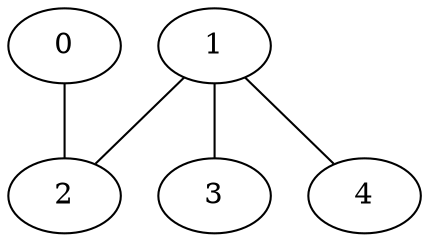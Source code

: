 graph "sampletest150-mod5_image2.bmp" {
	0	 [type=endpoint,
		x=523,
		y=523];
	2	 [type=corner,
		x=538,
		y=458];
	0 -- 2	 [angle0="-1.34",
		frequency=1,
		type0=line];
	1	 [type=intersection,
		x=469,
		y="-17"];
	1 -- 2	 [angle0="1.43",
		frequency=1,
		type0=line];
	3	 [type=endpoint,
		x=28,
		y=527];
	1 -- 3	 [angle0="916.47",
		frequency=1,
		type0=arc];
	4	 [type=endpoint,
		x=543,
		y=35];
	1 -- 4	 [angle0=".61",
		frequency=1,
		type0=line];
}
